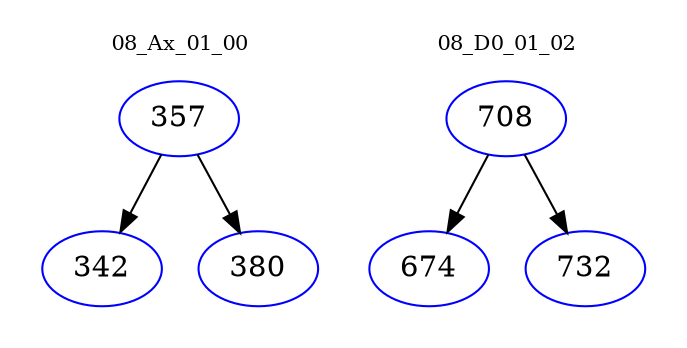 digraph{
subgraph cluster_0 {
color = white
label = "08_Ax_01_00";
fontsize=10;
T0_357 [label="357", color="blue"]
T0_357 -> T0_342 [color="black"]
T0_342 [label="342", color="blue"]
T0_357 -> T0_380 [color="black"]
T0_380 [label="380", color="blue"]
}
subgraph cluster_1 {
color = white
label = "08_D0_01_02";
fontsize=10;
T1_708 [label="708", color="blue"]
T1_708 -> T1_674 [color="black"]
T1_674 [label="674", color="blue"]
T1_708 -> T1_732 [color="black"]
T1_732 [label="732", color="blue"]
}
}
